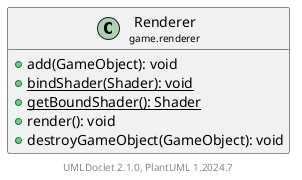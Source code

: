@startuml
    set namespaceSeparator none
    hide empty fields
    hide empty methods

    class "<size:14>Renderer\n<size:10>game.renderer" as game.renderer.Renderer [[Renderer.html]] {
        +add(GameObject): void
        {static} +bindShader(Shader): void
        {static} +getBoundShader(): Shader
        +render(): void
        +destroyGameObject(GameObject): void
    }

    center footer UMLDoclet 2.1.0, PlantUML %version()
@enduml

